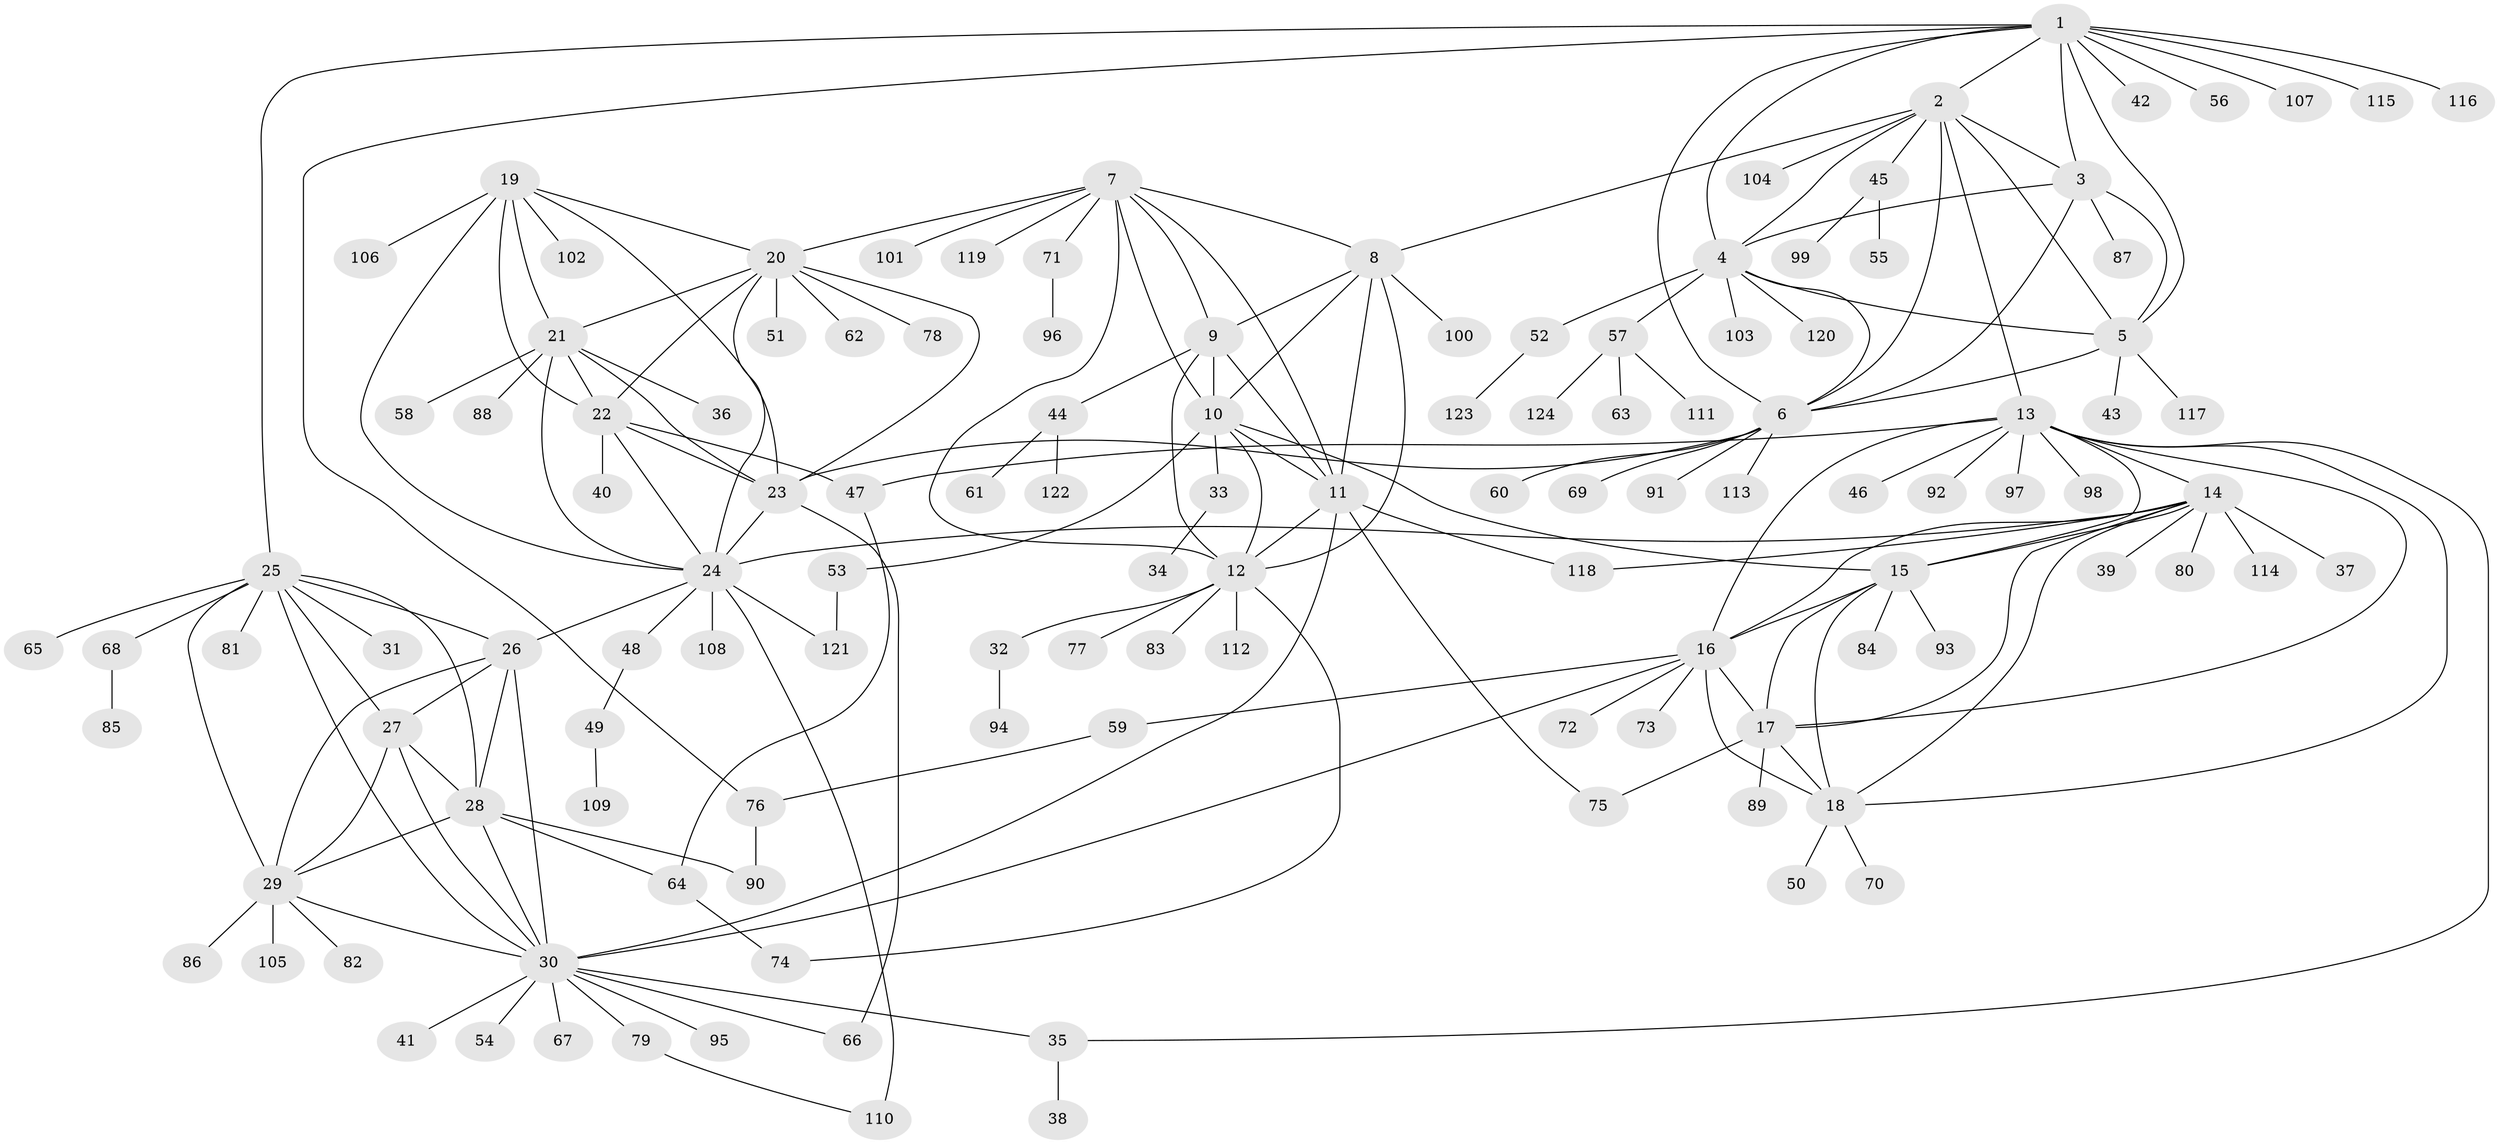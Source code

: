 // Generated by graph-tools (version 1.1) at 2025/50/03/09/25 03:50:39]
// undirected, 124 vertices, 190 edges
graph export_dot {
graph [start="1"]
  node [color=gray90,style=filled];
  1;
  2;
  3;
  4;
  5;
  6;
  7;
  8;
  9;
  10;
  11;
  12;
  13;
  14;
  15;
  16;
  17;
  18;
  19;
  20;
  21;
  22;
  23;
  24;
  25;
  26;
  27;
  28;
  29;
  30;
  31;
  32;
  33;
  34;
  35;
  36;
  37;
  38;
  39;
  40;
  41;
  42;
  43;
  44;
  45;
  46;
  47;
  48;
  49;
  50;
  51;
  52;
  53;
  54;
  55;
  56;
  57;
  58;
  59;
  60;
  61;
  62;
  63;
  64;
  65;
  66;
  67;
  68;
  69;
  70;
  71;
  72;
  73;
  74;
  75;
  76;
  77;
  78;
  79;
  80;
  81;
  82;
  83;
  84;
  85;
  86;
  87;
  88;
  89;
  90;
  91;
  92;
  93;
  94;
  95;
  96;
  97;
  98;
  99;
  100;
  101;
  102;
  103;
  104;
  105;
  106;
  107;
  108;
  109;
  110;
  111;
  112;
  113;
  114;
  115;
  116;
  117;
  118;
  119;
  120;
  121;
  122;
  123;
  124;
  1 -- 2;
  1 -- 3;
  1 -- 4;
  1 -- 5;
  1 -- 6;
  1 -- 25;
  1 -- 42;
  1 -- 56;
  1 -- 76;
  1 -- 107;
  1 -- 115;
  1 -- 116;
  2 -- 3;
  2 -- 4;
  2 -- 5;
  2 -- 6;
  2 -- 8;
  2 -- 13;
  2 -- 45;
  2 -- 104;
  3 -- 4;
  3 -- 5;
  3 -- 6;
  3 -- 87;
  4 -- 5;
  4 -- 6;
  4 -- 52;
  4 -- 57;
  4 -- 103;
  4 -- 120;
  5 -- 6;
  5 -- 43;
  5 -- 117;
  6 -- 23;
  6 -- 60;
  6 -- 69;
  6 -- 91;
  6 -- 113;
  7 -- 8;
  7 -- 9;
  7 -- 10;
  7 -- 11;
  7 -- 12;
  7 -- 20;
  7 -- 71;
  7 -- 101;
  7 -- 119;
  8 -- 9;
  8 -- 10;
  8 -- 11;
  8 -- 12;
  8 -- 100;
  9 -- 10;
  9 -- 11;
  9 -- 12;
  9 -- 44;
  10 -- 11;
  10 -- 12;
  10 -- 15;
  10 -- 33;
  10 -- 53;
  11 -- 12;
  11 -- 30;
  11 -- 75;
  11 -- 118;
  12 -- 32;
  12 -- 74;
  12 -- 77;
  12 -- 83;
  12 -- 112;
  13 -- 14;
  13 -- 15;
  13 -- 16;
  13 -- 17;
  13 -- 18;
  13 -- 35;
  13 -- 46;
  13 -- 47;
  13 -- 92;
  13 -- 97;
  13 -- 98;
  14 -- 15;
  14 -- 16;
  14 -- 17;
  14 -- 18;
  14 -- 24;
  14 -- 37;
  14 -- 39;
  14 -- 80;
  14 -- 114;
  14 -- 118;
  15 -- 16;
  15 -- 17;
  15 -- 18;
  15 -- 84;
  15 -- 93;
  16 -- 17;
  16 -- 18;
  16 -- 30;
  16 -- 59;
  16 -- 72;
  16 -- 73;
  17 -- 18;
  17 -- 75;
  17 -- 89;
  18 -- 50;
  18 -- 70;
  19 -- 20;
  19 -- 21;
  19 -- 22;
  19 -- 23;
  19 -- 24;
  19 -- 102;
  19 -- 106;
  20 -- 21;
  20 -- 22;
  20 -- 23;
  20 -- 24;
  20 -- 51;
  20 -- 62;
  20 -- 78;
  21 -- 22;
  21 -- 23;
  21 -- 24;
  21 -- 36;
  21 -- 58;
  21 -- 88;
  22 -- 23;
  22 -- 24;
  22 -- 40;
  22 -- 47;
  23 -- 24;
  23 -- 66;
  24 -- 26;
  24 -- 48;
  24 -- 108;
  24 -- 110;
  24 -- 121;
  25 -- 26;
  25 -- 27;
  25 -- 28;
  25 -- 29;
  25 -- 30;
  25 -- 31;
  25 -- 65;
  25 -- 68;
  25 -- 81;
  26 -- 27;
  26 -- 28;
  26 -- 29;
  26 -- 30;
  27 -- 28;
  27 -- 29;
  27 -- 30;
  28 -- 29;
  28 -- 30;
  28 -- 64;
  28 -- 90;
  29 -- 30;
  29 -- 82;
  29 -- 86;
  29 -- 105;
  30 -- 35;
  30 -- 41;
  30 -- 54;
  30 -- 66;
  30 -- 67;
  30 -- 79;
  30 -- 95;
  32 -- 94;
  33 -- 34;
  35 -- 38;
  44 -- 61;
  44 -- 122;
  45 -- 55;
  45 -- 99;
  47 -- 64;
  48 -- 49;
  49 -- 109;
  52 -- 123;
  53 -- 121;
  57 -- 63;
  57 -- 111;
  57 -- 124;
  59 -- 76;
  64 -- 74;
  68 -- 85;
  71 -- 96;
  76 -- 90;
  79 -- 110;
}
